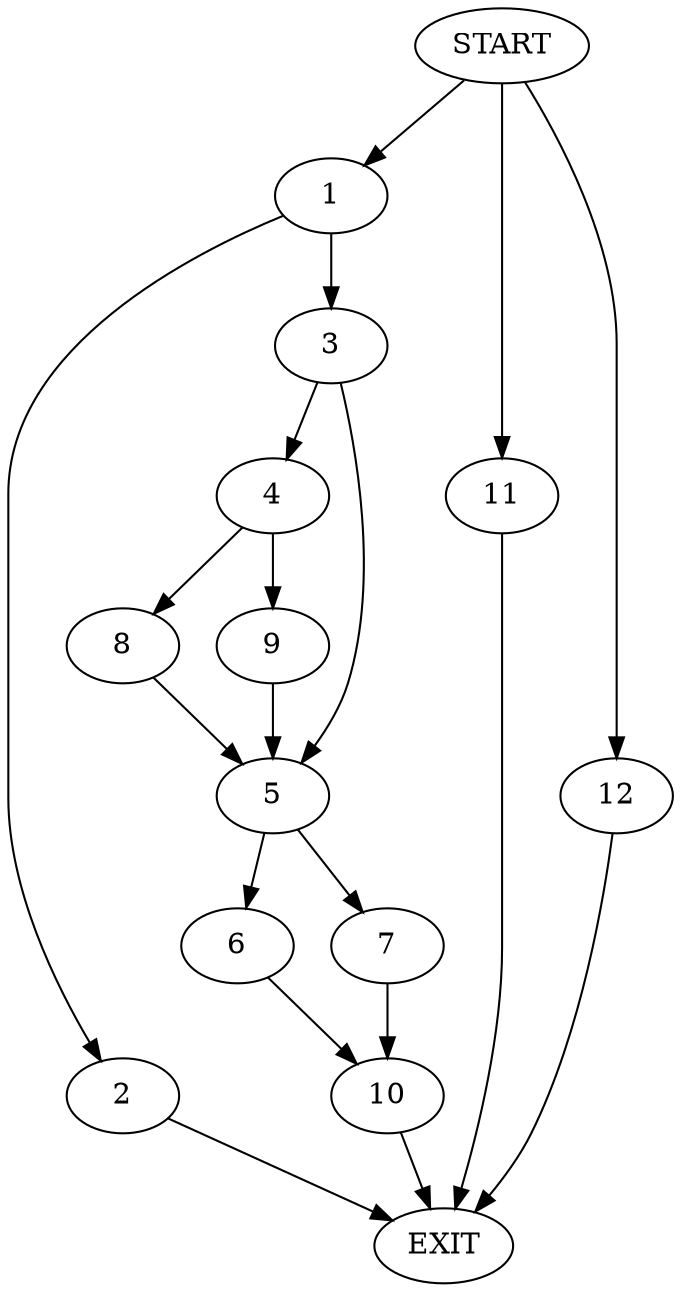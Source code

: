 digraph {
0 [label="START"]
13 [label="EXIT"]
0 -> 1
1 -> 2
1 -> 3
3 -> 4
3 -> 5
2 -> 13
5 -> 6
5 -> 7
4 -> 8
4 -> 9
8 -> 5
9 -> 5
7 -> 10
6 -> 10
10 -> 13
0 -> 11
11 -> 13
0 -> 12
12 -> 13
}
